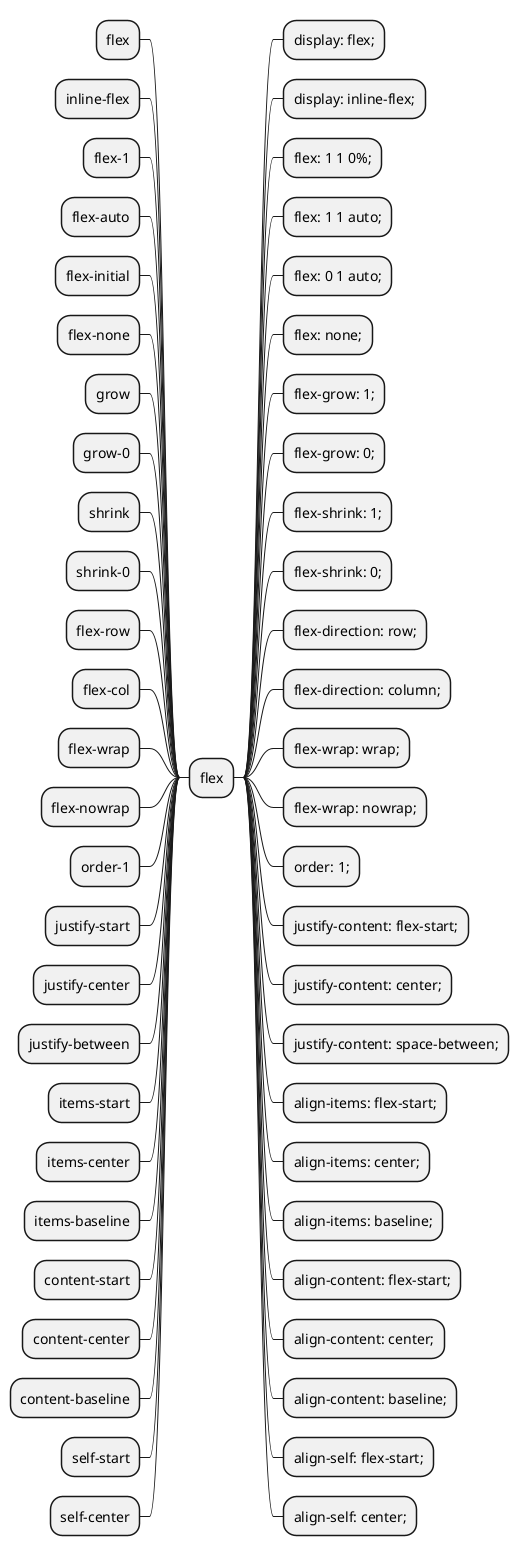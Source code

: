 @startmindmap
+ flex
-- flex
++ display: flex;
-- inline-flex
++ display: inline-flex;
-- flex-1
++ flex: 1 1 0%;
-- flex-auto
++ flex: 1 1 auto;
-- flex-initial
++ flex: 0 1 auto;
-- flex-none
++ flex: none;
-- grow
++ flex-grow: 1;
-- grow-0
++ flex-grow: 0;
-- shrink
++ flex-shrink: 1;
-- shrink-0
++ flex-shrink: 0;
-- flex-row
++ flex-direction: row;
-- flex-col
++ flex-direction: column;
-- flex-wrap
++ flex-wrap: wrap;
-- flex-nowrap
++ flex-wrap: nowrap;
-- order-1
++ order: 1;
-- justify-start
++ justify-content: flex-start;
-- justify-center
++ justify-content: center;
-- justify-between
++ justify-content: space-between;
-- items-start
++ align-items: flex-start;
-- items-center
++ align-items: center;
-- items-baseline
++ align-items: baseline;
-- content-start
++ align-content: flex-start;
-- content-center
++ align-content: center;
-- content-baseline
++ align-content: baseline;
-- self-start
++ align-self: flex-start;
-- self-center
++ align-self: center;
@endmindmap